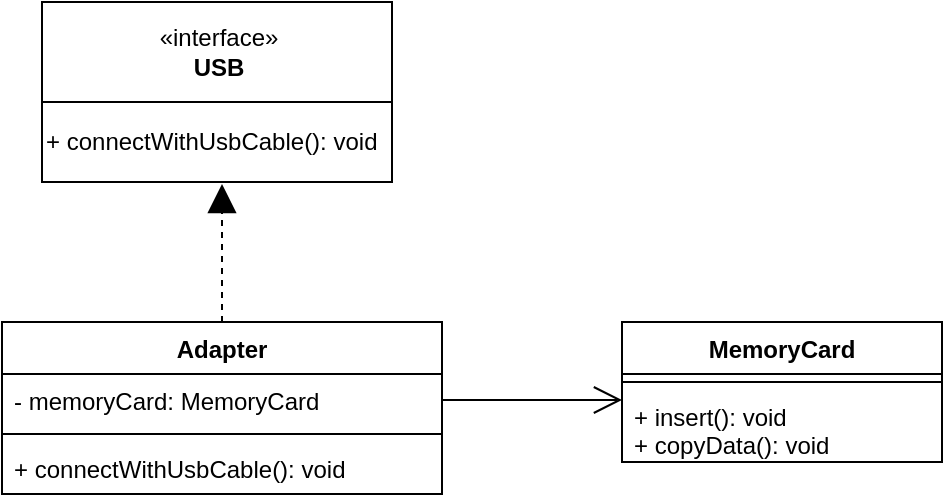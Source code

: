 <mxfile>
    <diagram id="j53GiVgZVLI1Kzi936bT" name="Страница 1">
        <mxGraphModel dx="795" dy="426" grid="1" gridSize="10" guides="1" tooltips="1" connect="1" arrows="1" fold="1" page="1" pageScale="1" pageWidth="827" pageHeight="1169" math="0" shadow="0">
            <root>
                <mxCell id="0"/>
                <mxCell id="1" parent="0"/>
                <mxCell id="6" value="Adapter" style="swimlane;fontStyle=1;align=center;verticalAlign=top;childLayout=stackLayout;horizontal=1;startSize=26;horizontalStack=0;resizeParent=1;resizeParentMax=0;resizeLast=0;collapsible=1;marginBottom=0;" parent="1" vertex="1">
                    <mxGeometry x="40" y="170" width="220" height="86" as="geometry"/>
                </mxCell>
                <mxCell id="7" value="- memoryCard: MemoryCard" style="text;strokeColor=none;fillColor=none;align=left;verticalAlign=top;spacingLeft=4;spacingRight=4;overflow=hidden;rotatable=0;points=[[0,0.5],[1,0.5]];portConstraint=eastwest;" parent="6" vertex="1">
                    <mxGeometry y="26" width="220" height="26" as="geometry"/>
                </mxCell>
                <mxCell id="8" value="" style="line;strokeWidth=1;fillColor=none;align=left;verticalAlign=middle;spacingTop=-1;spacingLeft=3;spacingRight=3;rotatable=0;labelPosition=right;points=[];portConstraint=eastwest;" parent="6" vertex="1">
                    <mxGeometry y="52" width="220" height="8" as="geometry"/>
                </mxCell>
                <mxCell id="9" value="+ connectWithUsbCable(): void" style="text;strokeColor=none;fillColor=none;align=left;verticalAlign=top;spacingLeft=4;spacingRight=4;overflow=hidden;rotatable=0;points=[[0,0.5],[1,0.5]];portConstraint=eastwest;" parent="6" vertex="1">
                    <mxGeometry y="60" width="220" height="26" as="geometry"/>
                </mxCell>
                <mxCell id="10" value="" style="endArrow=block;endFill=1;endSize=12;html=1;entryX=0.5;entryY=1.038;entryDx=0;entryDy=0;entryPerimeter=0;exitX=0.5;exitY=0;exitDx=0;exitDy=0;dashed=1;" parent="1" source="6" edge="1">
                    <mxGeometry width="160" relative="1" as="geometry">
                        <mxPoint x="330" y="220" as="sourcePoint"/>
                        <mxPoint x="150" y="100.988" as="targetPoint"/>
                    </mxGeometry>
                </mxCell>
                <mxCell id="11" value="MemoryCard" style="swimlane;fontStyle=1;align=center;verticalAlign=top;childLayout=stackLayout;horizontal=1;startSize=26;horizontalStack=0;resizeParent=1;resizeParentMax=0;resizeLast=0;collapsible=1;marginBottom=0;" parent="1" vertex="1">
                    <mxGeometry x="350" y="170" width="160" height="70" as="geometry"/>
                </mxCell>
                <mxCell id="12" value="" style="line;strokeWidth=1;fillColor=none;align=left;verticalAlign=middle;spacingTop=-1;spacingLeft=3;spacingRight=3;rotatable=0;labelPosition=right;points=[];portConstraint=eastwest;" parent="11" vertex="1">
                    <mxGeometry y="26" width="160" height="8" as="geometry"/>
                </mxCell>
                <mxCell id="13" value="+ insert(): void&#10;+ copyData(): void" style="text;strokeColor=none;fillColor=none;align=left;verticalAlign=top;spacingLeft=4;spacingRight=4;overflow=hidden;rotatable=0;points=[[0,0.5],[1,0.5]];portConstraint=eastwest;" parent="11" vertex="1">
                    <mxGeometry y="34" width="160" height="36" as="geometry"/>
                </mxCell>
                <mxCell id="14" value="" style="endArrow=open;endFill=1;endSize=12;html=1;exitX=1;exitY=0.5;exitDx=0;exitDy=0;" parent="1" source="7" edge="1">
                    <mxGeometry width="160" relative="1" as="geometry">
                        <mxPoint x="330" y="220" as="sourcePoint"/>
                        <mxPoint x="350" y="209" as="targetPoint"/>
                    </mxGeometry>
                </mxCell>
                <mxCell id="17" value="" style="group" vertex="1" connectable="0" parent="1">
                    <mxGeometry x="60" y="10" width="175" height="90" as="geometry"/>
                </mxCell>
                <mxCell id="15" value="«interface»&lt;br&gt;&lt;b&gt;USB&lt;/b&gt;" style="html=1;" vertex="1" parent="17">
                    <mxGeometry width="175" height="50" as="geometry"/>
                </mxCell>
                <mxCell id="16" value="&lt;span&gt;+ connectWithUsbCable():&amp;nbsp;void&lt;/span&gt;" style="html=1;align=left;" vertex="1" parent="17">
                    <mxGeometry y="50" width="175" height="40" as="geometry"/>
                </mxCell>
            </root>
        </mxGraphModel>
    </diagram>
</mxfile>